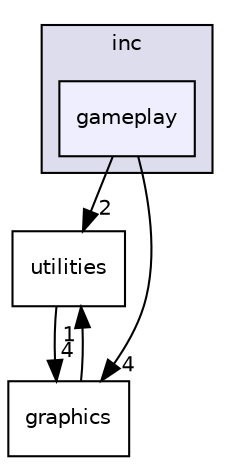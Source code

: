 digraph "inc/gameplay" {
  compound=true
  node [ fontsize="10", fontname="Helvetica"];
  edge [ labelfontsize="10", labelfontname="Helvetica"];
  subgraph clusterdir_bfccd401955b95cf8c75461437045ac0 {
    graph [ bgcolor="#ddddee", pencolor="black", label="inc" fontname="Helvetica", fontsize="10", URL="dir_bfccd401955b95cf8c75461437045ac0.html"]
  dir_3e0da0dbc6b350c7650fd60425c62ba8 [shape=box, label="gameplay", style="filled", fillcolor="#eeeeff", pencolor="black", URL="dir_3e0da0dbc6b350c7650fd60425c62ba8.html"];
  }
  dir_956851c7e7a34f978e008cb8ce5a4f9c [shape=box label="utilities" URL="dir_956851c7e7a34f978e008cb8ce5a4f9c.html"];
  dir_fe6711a0e3a24b97f5d53045c8a5246d [shape=box label="graphics" URL="dir_fe6711a0e3a24b97f5d53045c8a5246d.html"];
  dir_956851c7e7a34f978e008cb8ce5a4f9c->dir_fe6711a0e3a24b97f5d53045c8a5246d [headlabel="4", labeldistance=1.5 headhref="dir_000003_000002.html"];
  dir_3e0da0dbc6b350c7650fd60425c62ba8->dir_956851c7e7a34f978e008cb8ce5a4f9c [headlabel="2", labeldistance=1.5 headhref="dir_000001_000003.html"];
  dir_3e0da0dbc6b350c7650fd60425c62ba8->dir_fe6711a0e3a24b97f5d53045c8a5246d [headlabel="4", labeldistance=1.5 headhref="dir_000001_000002.html"];
  dir_fe6711a0e3a24b97f5d53045c8a5246d->dir_956851c7e7a34f978e008cb8ce5a4f9c [headlabel="1", labeldistance=1.5 headhref="dir_000002_000003.html"];
}
